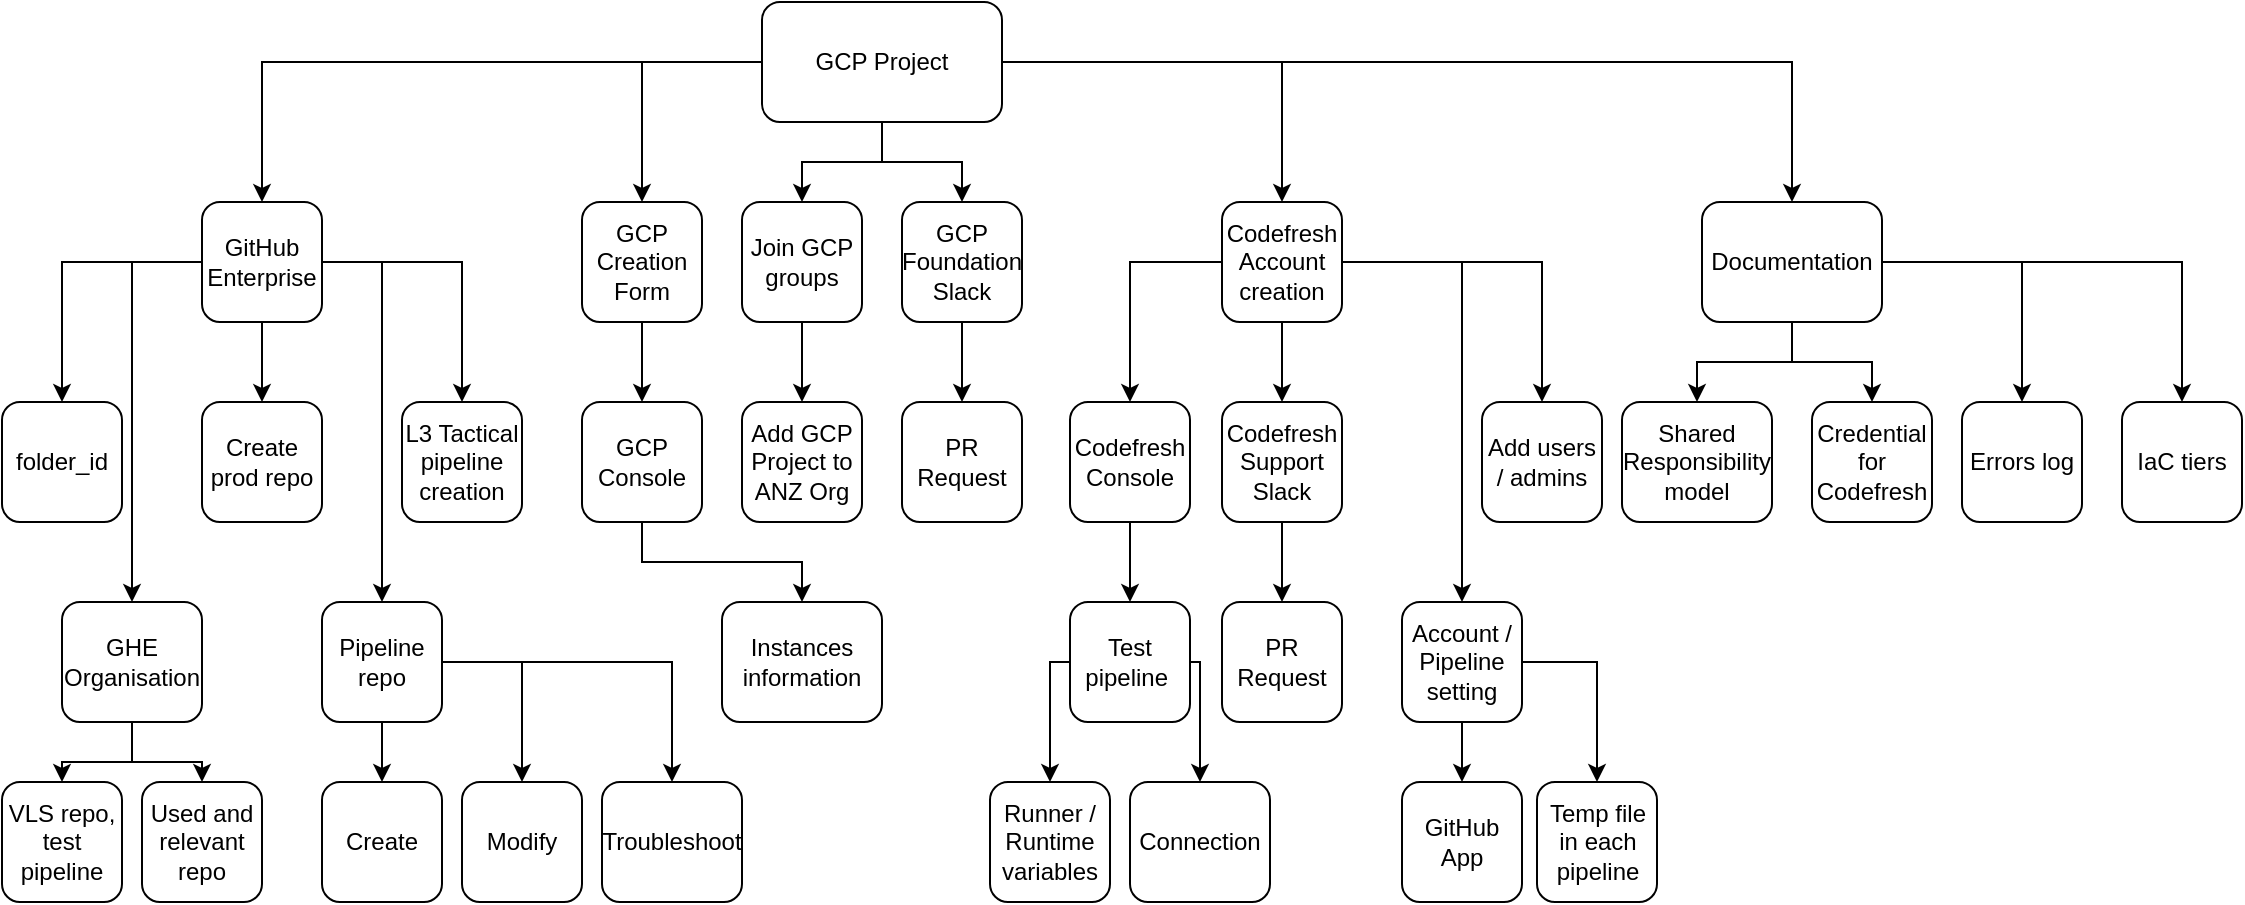 <mxfile version="21.3.6" type="github">
  <diagram name="Page-1" id="9nQZp-bhMbMmAc3_5lMY">
    <mxGraphModel dx="1450" dy="549" grid="1" gridSize="10" guides="1" tooltips="1" connect="1" arrows="1" fold="1" page="0" pageScale="1" pageWidth="827" pageHeight="1169" math="0" shadow="0">
      <root>
        <mxCell id="0" />
        <mxCell id="1" parent="0" />
        <mxCell id="txJa7mbwUbljSVHN-Wby-42" style="edgeStyle=orthogonalEdgeStyle;rounded=0;orthogonalLoop=1;jettySize=auto;html=1;entryX=0.5;entryY=0;entryDx=0;entryDy=0;" parent="1" source="txJa7mbwUbljSVHN-Wby-1" target="txJa7mbwUbljSVHN-Wby-2" edge="1">
          <mxGeometry relative="1" as="geometry" />
        </mxCell>
        <mxCell id="txJa7mbwUbljSVHN-Wby-43" style="edgeStyle=orthogonalEdgeStyle;rounded=0;orthogonalLoop=1;jettySize=auto;html=1;entryX=0.5;entryY=0;entryDx=0;entryDy=0;" parent="1" source="txJa7mbwUbljSVHN-Wby-1" target="txJa7mbwUbljSVHN-Wby-3" edge="1">
          <mxGeometry relative="1" as="geometry" />
        </mxCell>
        <mxCell id="txJa7mbwUbljSVHN-Wby-44" style="edgeStyle=orthogonalEdgeStyle;rounded=0;orthogonalLoop=1;jettySize=auto;html=1;entryX=0.5;entryY=0;entryDx=0;entryDy=0;" parent="1" source="txJa7mbwUbljSVHN-Wby-1" target="txJa7mbwUbljSVHN-Wby-7" edge="1">
          <mxGeometry relative="1" as="geometry" />
        </mxCell>
        <mxCell id="txJa7mbwUbljSVHN-Wby-45" style="edgeStyle=orthogonalEdgeStyle;rounded=0;orthogonalLoop=1;jettySize=auto;html=1;entryX=0.5;entryY=0;entryDx=0;entryDy=0;" parent="1" source="txJa7mbwUbljSVHN-Wby-1" target="txJa7mbwUbljSVHN-Wby-9" edge="1">
          <mxGeometry relative="1" as="geometry" />
        </mxCell>
        <mxCell id="txJa7mbwUbljSVHN-Wby-46" style="edgeStyle=orthogonalEdgeStyle;rounded=0;orthogonalLoop=1;jettySize=auto;html=1;" parent="1" source="txJa7mbwUbljSVHN-Wby-1" target="txJa7mbwUbljSVHN-Wby-4" edge="1">
          <mxGeometry relative="1" as="geometry" />
        </mxCell>
        <mxCell id="txJa7mbwUbljSVHN-Wby-47" style="edgeStyle=orthogonalEdgeStyle;rounded=0;orthogonalLoop=1;jettySize=auto;html=1;entryX=0.5;entryY=0;entryDx=0;entryDy=0;" parent="1" source="txJa7mbwUbljSVHN-Wby-1" target="txJa7mbwUbljSVHN-Wby-10" edge="1">
          <mxGeometry relative="1" as="geometry" />
        </mxCell>
        <mxCell id="txJa7mbwUbljSVHN-Wby-1" value="GCP Project" style="rounded=1;whiteSpace=wrap;html=1;" parent="1" vertex="1">
          <mxGeometry x="320" y="20" width="120" height="60" as="geometry" />
        </mxCell>
        <mxCell id="txJa7mbwUbljSVHN-Wby-22" style="edgeStyle=orthogonalEdgeStyle;rounded=0;orthogonalLoop=1;jettySize=auto;html=1;entryX=0.5;entryY=0;entryDx=0;entryDy=0;" parent="1" source="txJa7mbwUbljSVHN-Wby-2" target="txJa7mbwUbljSVHN-Wby-6" edge="1">
          <mxGeometry relative="1" as="geometry" />
        </mxCell>
        <mxCell id="txJa7mbwUbljSVHN-Wby-23" style="edgeStyle=orthogonalEdgeStyle;rounded=0;orthogonalLoop=1;jettySize=auto;html=1;entryX=0.5;entryY=0;entryDx=0;entryDy=0;" parent="1" source="txJa7mbwUbljSVHN-Wby-2" target="txJa7mbwUbljSVHN-Wby-5" edge="1">
          <mxGeometry relative="1" as="geometry" />
        </mxCell>
        <mxCell id="txJa7mbwUbljSVHN-Wby-25" style="edgeStyle=orthogonalEdgeStyle;rounded=0;orthogonalLoop=1;jettySize=auto;html=1;" parent="1" source="txJa7mbwUbljSVHN-Wby-2" target="txJa7mbwUbljSVHN-Wby-12" edge="1">
          <mxGeometry relative="1" as="geometry" />
        </mxCell>
        <mxCell id="txJa7mbwUbljSVHN-Wby-26" style="edgeStyle=orthogonalEdgeStyle;rounded=0;orthogonalLoop=1;jettySize=auto;html=1;entryX=0.5;entryY=0;entryDx=0;entryDy=0;" parent="1" source="txJa7mbwUbljSVHN-Wby-2" target="txJa7mbwUbljSVHN-Wby-16" edge="1">
          <mxGeometry relative="1" as="geometry">
            <Array as="points">
              <mxPoint x="5" y="150" />
            </Array>
          </mxGeometry>
        </mxCell>
        <mxCell id="txJa7mbwUbljSVHN-Wby-27" style="edgeStyle=orthogonalEdgeStyle;rounded=0;orthogonalLoop=1;jettySize=auto;html=1;entryX=0.5;entryY=0;entryDx=0;entryDy=0;" parent="1" source="txJa7mbwUbljSVHN-Wby-2" target="txJa7mbwUbljSVHN-Wby-17" edge="1">
          <mxGeometry relative="1" as="geometry">
            <Array as="points">
              <mxPoint x="130" y="150" />
            </Array>
          </mxGeometry>
        </mxCell>
        <mxCell id="txJa7mbwUbljSVHN-Wby-2" value="GitHub Enterprise" style="rounded=1;whiteSpace=wrap;html=1;" parent="1" vertex="1">
          <mxGeometry x="40" y="120" width="60" height="60" as="geometry" />
        </mxCell>
        <mxCell id="txJa7mbwUbljSVHN-Wby-21" style="edgeStyle=orthogonalEdgeStyle;rounded=0;orthogonalLoop=1;jettySize=auto;html=1;entryX=0.5;entryY=0;entryDx=0;entryDy=0;" parent="1" source="txJa7mbwUbljSVHN-Wby-3" target="txJa7mbwUbljSVHN-Wby-13" edge="1">
          <mxGeometry relative="1" as="geometry" />
        </mxCell>
        <mxCell id="txJa7mbwUbljSVHN-Wby-3" value="GCP Creation Form" style="rounded=1;whiteSpace=wrap;html=1;" parent="1" vertex="1">
          <mxGeometry x="230" y="120" width="60" height="60" as="geometry" />
        </mxCell>
        <mxCell id="txJa7mbwUbljSVHN-Wby-34" style="edgeStyle=orthogonalEdgeStyle;rounded=0;orthogonalLoop=1;jettySize=auto;html=1;entryX=0.5;entryY=0;entryDx=0;entryDy=0;" parent="1" source="txJa7mbwUbljSVHN-Wby-4" target="txJa7mbwUbljSVHN-Wby-15" edge="1">
          <mxGeometry relative="1" as="geometry" />
        </mxCell>
        <mxCell id="txJa7mbwUbljSVHN-Wby-35" style="edgeStyle=orthogonalEdgeStyle;rounded=0;orthogonalLoop=1;jettySize=auto;html=1;entryX=0.5;entryY=0;entryDx=0;entryDy=0;" parent="1" source="txJa7mbwUbljSVHN-Wby-4" target="txJa7mbwUbljSVHN-Wby-11" edge="1">
          <mxGeometry relative="1" as="geometry" />
        </mxCell>
        <mxCell id="txJa7mbwUbljSVHN-Wby-74" style="edgeStyle=orthogonalEdgeStyle;rounded=0;orthogonalLoop=1;jettySize=auto;html=1;entryX=0.5;entryY=0;entryDx=0;entryDy=0;" parent="1" source="txJa7mbwUbljSVHN-Wby-4" target="txJa7mbwUbljSVHN-Wby-49" edge="1">
          <mxGeometry relative="1" as="geometry">
            <Array as="points">
              <mxPoint x="670" y="150" />
            </Array>
          </mxGeometry>
        </mxCell>
        <mxCell id="wPN9mBraVLpkExBd-tSO-5" style="edgeStyle=orthogonalEdgeStyle;rounded=0;orthogonalLoop=1;jettySize=auto;html=1;entryX=0.5;entryY=0;entryDx=0;entryDy=0;" parent="1" source="txJa7mbwUbljSVHN-Wby-4" target="wPN9mBraVLpkExBd-tSO-4" edge="1">
          <mxGeometry relative="1" as="geometry" />
        </mxCell>
        <mxCell id="txJa7mbwUbljSVHN-Wby-4" value="Codefresh Account creation" style="rounded=1;whiteSpace=wrap;html=1;" parent="1" vertex="1">
          <mxGeometry x="550" y="120" width="60" height="60" as="geometry" />
        </mxCell>
        <mxCell id="txJa7mbwUbljSVHN-Wby-5" value="folder_id" style="rounded=1;whiteSpace=wrap;html=1;" parent="1" vertex="1">
          <mxGeometry x="-60" y="220" width="60" height="60" as="geometry" />
        </mxCell>
        <mxCell id="txJa7mbwUbljSVHN-Wby-6" value="Create prod repo" style="rounded=1;whiteSpace=wrap;html=1;" parent="1" vertex="1">
          <mxGeometry x="40" y="220" width="60" height="60" as="geometry" />
        </mxCell>
        <mxCell id="txJa7mbwUbljSVHN-Wby-29" style="edgeStyle=orthogonalEdgeStyle;rounded=0;orthogonalLoop=1;jettySize=auto;html=1;entryX=0.5;entryY=0;entryDx=0;entryDy=0;" parent="1" source="txJa7mbwUbljSVHN-Wby-7" target="txJa7mbwUbljSVHN-Wby-28" edge="1">
          <mxGeometry relative="1" as="geometry" />
        </mxCell>
        <mxCell id="txJa7mbwUbljSVHN-Wby-7" value="Join GCP groups" style="rounded=1;whiteSpace=wrap;html=1;" parent="1" vertex="1">
          <mxGeometry x="310" y="120" width="60" height="60" as="geometry" />
        </mxCell>
        <mxCell id="txJa7mbwUbljSVHN-Wby-8" value="PR Request" style="rounded=1;whiteSpace=wrap;html=1;" parent="1" vertex="1">
          <mxGeometry x="390" y="220" width="60" height="60" as="geometry" />
        </mxCell>
        <mxCell id="txJa7mbwUbljSVHN-Wby-30" style="edgeStyle=orthogonalEdgeStyle;rounded=0;orthogonalLoop=1;jettySize=auto;html=1;entryX=0.5;entryY=0;entryDx=0;entryDy=0;" parent="1" source="txJa7mbwUbljSVHN-Wby-9" target="txJa7mbwUbljSVHN-Wby-8" edge="1">
          <mxGeometry relative="1" as="geometry" />
        </mxCell>
        <mxCell id="txJa7mbwUbljSVHN-Wby-9" value="GCP Foundation Slack" style="rounded=1;whiteSpace=wrap;html=1;" parent="1" vertex="1">
          <mxGeometry x="390" y="120" width="60" height="60" as="geometry" />
        </mxCell>
        <mxCell id="txJa7mbwUbljSVHN-Wby-37" style="edgeStyle=orthogonalEdgeStyle;rounded=0;orthogonalLoop=1;jettySize=auto;html=1;entryX=0.5;entryY=0;entryDx=0;entryDy=0;" parent="1" source="txJa7mbwUbljSVHN-Wby-10" target="txJa7mbwUbljSVHN-Wby-19" edge="1">
          <mxGeometry relative="1" as="geometry" />
        </mxCell>
        <mxCell id="txJa7mbwUbljSVHN-Wby-39" style="edgeStyle=orthogonalEdgeStyle;rounded=0;orthogonalLoop=1;jettySize=auto;html=1;entryX=0.5;entryY=0;entryDx=0;entryDy=0;" parent="1" source="txJa7mbwUbljSVHN-Wby-10" target="txJa7mbwUbljSVHN-Wby-20" edge="1">
          <mxGeometry relative="1" as="geometry" />
        </mxCell>
        <mxCell id="txJa7mbwUbljSVHN-Wby-40" style="edgeStyle=orthogonalEdgeStyle;rounded=0;orthogonalLoop=1;jettySize=auto;html=1;" parent="1" source="txJa7mbwUbljSVHN-Wby-10" target="txJa7mbwUbljSVHN-Wby-18" edge="1">
          <mxGeometry relative="1" as="geometry" />
        </mxCell>
        <mxCell id="ctzi4nONOybacKlVjD_z-2" style="edgeStyle=orthogonalEdgeStyle;rounded=0;orthogonalLoop=1;jettySize=auto;html=1;" edge="1" parent="1" source="txJa7mbwUbljSVHN-Wby-10" target="ctzi4nONOybacKlVjD_z-1">
          <mxGeometry relative="1" as="geometry" />
        </mxCell>
        <mxCell id="txJa7mbwUbljSVHN-Wby-10" value="Documentation" style="rounded=1;whiteSpace=wrap;html=1;" parent="1" vertex="1">
          <mxGeometry x="790" y="120" width="90" height="60" as="geometry" />
        </mxCell>
        <mxCell id="txJa7mbwUbljSVHN-Wby-11" value="Add users / admins" style="rounded=1;whiteSpace=wrap;html=1;" parent="1" vertex="1">
          <mxGeometry x="680" y="220" width="60" height="60" as="geometry" />
        </mxCell>
        <mxCell id="txJa7mbwUbljSVHN-Wby-12" value="L3 Tactical pipeline creation" style="rounded=1;whiteSpace=wrap;html=1;" parent="1" vertex="1">
          <mxGeometry x="140" y="220" width="60" height="60" as="geometry" />
        </mxCell>
        <mxCell id="wPN9mBraVLpkExBd-tSO-7" style="edgeStyle=orthogonalEdgeStyle;rounded=0;orthogonalLoop=1;jettySize=auto;html=1;" parent="1" source="txJa7mbwUbljSVHN-Wby-13" target="wPN9mBraVLpkExBd-tSO-1" edge="1">
          <mxGeometry relative="1" as="geometry">
            <Array as="points">
              <mxPoint x="260" y="300" />
              <mxPoint x="340" y="300" />
            </Array>
          </mxGeometry>
        </mxCell>
        <mxCell id="txJa7mbwUbljSVHN-Wby-13" value="GCP Console" style="rounded=1;whiteSpace=wrap;html=1;" parent="1" vertex="1">
          <mxGeometry x="230" y="220" width="60" height="60" as="geometry" />
        </mxCell>
        <mxCell id="txJa7mbwUbljSVHN-Wby-14" value="PR Request" style="rounded=1;whiteSpace=wrap;html=1;" parent="1" vertex="1">
          <mxGeometry x="550" y="320" width="60" height="60" as="geometry" />
        </mxCell>
        <mxCell id="wPN9mBraVLpkExBd-tSO-3" style="edgeStyle=orthogonalEdgeStyle;rounded=0;orthogonalLoop=1;jettySize=auto;html=1;" parent="1" source="txJa7mbwUbljSVHN-Wby-15" target="txJa7mbwUbljSVHN-Wby-14" edge="1">
          <mxGeometry relative="1" as="geometry" />
        </mxCell>
        <mxCell id="txJa7mbwUbljSVHN-Wby-15" value="Codefresh Support Slack" style="rounded=1;whiteSpace=wrap;html=1;" parent="1" vertex="1">
          <mxGeometry x="550" y="220" width="60" height="60" as="geometry" />
        </mxCell>
        <mxCell id="txJa7mbwUbljSVHN-Wby-52" style="edgeStyle=orthogonalEdgeStyle;rounded=0;orthogonalLoop=1;jettySize=auto;html=1;entryX=0.5;entryY=0;entryDx=0;entryDy=0;" parent="1" source="txJa7mbwUbljSVHN-Wby-16" target="txJa7mbwUbljSVHN-Wby-51" edge="1">
          <mxGeometry relative="1" as="geometry" />
        </mxCell>
        <mxCell id="txJa7mbwUbljSVHN-Wby-54" style="edgeStyle=orthogonalEdgeStyle;rounded=0;orthogonalLoop=1;jettySize=auto;html=1;entryX=0.5;entryY=0;entryDx=0;entryDy=0;" parent="1" source="txJa7mbwUbljSVHN-Wby-16" target="txJa7mbwUbljSVHN-Wby-53" edge="1">
          <mxGeometry relative="1" as="geometry" />
        </mxCell>
        <mxCell id="txJa7mbwUbljSVHN-Wby-16" value="GHE Organisation" style="rounded=1;whiteSpace=wrap;html=1;" parent="1" vertex="1">
          <mxGeometry x="-30" y="320" width="70" height="60" as="geometry" />
        </mxCell>
        <mxCell id="txJa7mbwUbljSVHN-Wby-59" style="edgeStyle=orthogonalEdgeStyle;rounded=0;orthogonalLoop=1;jettySize=auto;html=1;entryX=0.5;entryY=0;entryDx=0;entryDy=0;" parent="1" source="txJa7mbwUbljSVHN-Wby-17" target="txJa7mbwUbljSVHN-Wby-58" edge="1">
          <mxGeometry relative="1" as="geometry" />
        </mxCell>
        <mxCell id="txJa7mbwUbljSVHN-Wby-61" style="edgeStyle=orthogonalEdgeStyle;rounded=0;orthogonalLoop=1;jettySize=auto;html=1;entryX=0.5;entryY=0;entryDx=0;entryDy=0;" parent="1" source="txJa7mbwUbljSVHN-Wby-17" target="txJa7mbwUbljSVHN-Wby-55" edge="1">
          <mxGeometry relative="1" as="geometry" />
        </mxCell>
        <mxCell id="txJa7mbwUbljSVHN-Wby-63" style="edgeStyle=orthogonalEdgeStyle;rounded=0;orthogonalLoop=1;jettySize=auto;html=1;entryX=0.5;entryY=0;entryDx=0;entryDy=0;" parent="1" source="txJa7mbwUbljSVHN-Wby-17" target="txJa7mbwUbljSVHN-Wby-56" edge="1">
          <mxGeometry relative="1" as="geometry" />
        </mxCell>
        <mxCell id="txJa7mbwUbljSVHN-Wby-17" value="Pipeline repo" style="rounded=1;whiteSpace=wrap;html=1;" parent="1" vertex="1">
          <mxGeometry x="100" y="320" width="60" height="60" as="geometry" />
        </mxCell>
        <mxCell id="txJa7mbwUbljSVHN-Wby-18" value="IaC tiers" style="rounded=1;whiteSpace=wrap;html=1;" parent="1" vertex="1">
          <mxGeometry x="1000" y="220" width="60" height="60" as="geometry" />
        </mxCell>
        <mxCell id="txJa7mbwUbljSVHN-Wby-19" value="Credential for Codefresh" style="rounded=1;whiteSpace=wrap;html=1;" parent="1" vertex="1">
          <mxGeometry x="845" y="220" width="60" height="60" as="geometry" />
        </mxCell>
        <mxCell id="txJa7mbwUbljSVHN-Wby-20" value="Shared Responsibility model" style="rounded=1;whiteSpace=wrap;html=1;" parent="1" vertex="1">
          <mxGeometry x="750" y="220" width="75" height="60" as="geometry" />
        </mxCell>
        <mxCell id="txJa7mbwUbljSVHN-Wby-28" value="Add GCP Project to ANZ Org" style="rounded=1;whiteSpace=wrap;html=1;" parent="1" vertex="1">
          <mxGeometry x="310" y="220" width="60" height="60" as="geometry" />
        </mxCell>
        <mxCell id="txJa7mbwUbljSVHN-Wby-69" style="edgeStyle=orthogonalEdgeStyle;rounded=0;orthogonalLoop=1;jettySize=auto;html=1;entryX=0.5;entryY=0;entryDx=0;entryDy=0;" parent="1" source="txJa7mbwUbljSVHN-Wby-41" target="txJa7mbwUbljSVHN-Wby-64" edge="1">
          <mxGeometry relative="1" as="geometry">
            <Array as="points">
              <mxPoint x="464" y="350" />
            </Array>
          </mxGeometry>
        </mxCell>
        <mxCell id="txJa7mbwUbljSVHN-Wby-70" style="edgeStyle=orthogonalEdgeStyle;rounded=0;orthogonalLoop=1;jettySize=auto;html=1;entryX=0.5;entryY=0;entryDx=0;entryDy=0;" parent="1" source="txJa7mbwUbljSVHN-Wby-41" target="txJa7mbwUbljSVHN-Wby-65" edge="1">
          <mxGeometry relative="1" as="geometry">
            <Array as="points">
              <mxPoint x="539" y="350" />
            </Array>
          </mxGeometry>
        </mxCell>
        <mxCell id="txJa7mbwUbljSVHN-Wby-41" value="Test pipeline&amp;nbsp;" style="rounded=1;whiteSpace=wrap;html=1;" parent="1" vertex="1">
          <mxGeometry x="474" y="320" width="60" height="60" as="geometry" />
        </mxCell>
        <mxCell id="txJa7mbwUbljSVHN-Wby-71" style="edgeStyle=orthogonalEdgeStyle;rounded=0;orthogonalLoop=1;jettySize=auto;html=1;entryX=0.5;entryY=0;entryDx=0;entryDy=0;" parent="1" source="txJa7mbwUbljSVHN-Wby-49" target="txJa7mbwUbljSVHN-Wby-66" edge="1">
          <mxGeometry relative="1" as="geometry" />
        </mxCell>
        <mxCell id="txJa7mbwUbljSVHN-Wby-73" style="edgeStyle=orthogonalEdgeStyle;rounded=0;orthogonalLoop=1;jettySize=auto;html=1;entryX=0.5;entryY=0;entryDx=0;entryDy=0;" parent="1" source="txJa7mbwUbljSVHN-Wby-49" target="txJa7mbwUbljSVHN-Wby-72" edge="1">
          <mxGeometry relative="1" as="geometry" />
        </mxCell>
        <mxCell id="txJa7mbwUbljSVHN-Wby-49" value="Account / Pipeline setting" style="rounded=1;whiteSpace=wrap;html=1;" parent="1" vertex="1">
          <mxGeometry x="640" y="320" width="60" height="60" as="geometry" />
        </mxCell>
        <mxCell id="txJa7mbwUbljSVHN-Wby-51" value="VLS repo, test pipeline" style="rounded=1;whiteSpace=wrap;html=1;" parent="1" vertex="1">
          <mxGeometry x="-60" y="410" width="60" height="60" as="geometry" />
        </mxCell>
        <mxCell id="txJa7mbwUbljSVHN-Wby-53" value="Used and relevant repo" style="rounded=1;whiteSpace=wrap;html=1;" parent="1" vertex="1">
          <mxGeometry x="10" y="410" width="60" height="60" as="geometry" />
        </mxCell>
        <mxCell id="txJa7mbwUbljSVHN-Wby-55" value="Troubleshoot" style="rounded=1;whiteSpace=wrap;html=1;" parent="1" vertex="1">
          <mxGeometry x="240" y="410" width="70" height="60" as="geometry" />
        </mxCell>
        <mxCell id="txJa7mbwUbljSVHN-Wby-56" value="Modify" style="rounded=1;whiteSpace=wrap;html=1;" parent="1" vertex="1">
          <mxGeometry x="170" y="410" width="60" height="60" as="geometry" />
        </mxCell>
        <mxCell id="txJa7mbwUbljSVHN-Wby-58" value="Create" style="rounded=1;whiteSpace=wrap;html=1;" parent="1" vertex="1">
          <mxGeometry x="100" y="410" width="60" height="60" as="geometry" />
        </mxCell>
        <mxCell id="txJa7mbwUbljSVHN-Wby-64" value="Runner / Runtime variables" style="rounded=1;whiteSpace=wrap;html=1;" parent="1" vertex="1">
          <mxGeometry x="434" y="410" width="60" height="60" as="geometry" />
        </mxCell>
        <mxCell id="txJa7mbwUbljSVHN-Wby-65" value="Connection" style="rounded=1;whiteSpace=wrap;html=1;" parent="1" vertex="1">
          <mxGeometry x="504" y="410" width="70" height="60" as="geometry" />
        </mxCell>
        <mxCell id="txJa7mbwUbljSVHN-Wby-66" value="GitHub App" style="rounded=1;whiteSpace=wrap;html=1;" parent="1" vertex="1">
          <mxGeometry x="640" y="410" width="60" height="60" as="geometry" />
        </mxCell>
        <mxCell id="txJa7mbwUbljSVHN-Wby-72" value="Temp file in each pipeline" style="rounded=1;whiteSpace=wrap;html=1;" parent="1" vertex="1">
          <mxGeometry x="707.5" y="410" width="60" height="60" as="geometry" />
        </mxCell>
        <mxCell id="wPN9mBraVLpkExBd-tSO-1" value="Instances information" style="rounded=1;whiteSpace=wrap;html=1;" parent="1" vertex="1">
          <mxGeometry x="300" y="320" width="80" height="60" as="geometry" />
        </mxCell>
        <mxCell id="wPN9mBraVLpkExBd-tSO-6" style="edgeStyle=orthogonalEdgeStyle;rounded=0;orthogonalLoop=1;jettySize=auto;html=1;" parent="1" source="wPN9mBraVLpkExBd-tSO-4" target="txJa7mbwUbljSVHN-Wby-41" edge="1">
          <mxGeometry relative="1" as="geometry" />
        </mxCell>
        <mxCell id="wPN9mBraVLpkExBd-tSO-4" value="Codefresh Console" style="rounded=1;whiteSpace=wrap;html=1;" parent="1" vertex="1">
          <mxGeometry x="474" y="220" width="60" height="60" as="geometry" />
        </mxCell>
        <mxCell id="ctzi4nONOybacKlVjD_z-1" value="Errors log" style="rounded=1;whiteSpace=wrap;html=1;" vertex="1" parent="1">
          <mxGeometry x="920" y="220" width="60" height="60" as="geometry" />
        </mxCell>
      </root>
    </mxGraphModel>
  </diagram>
</mxfile>
